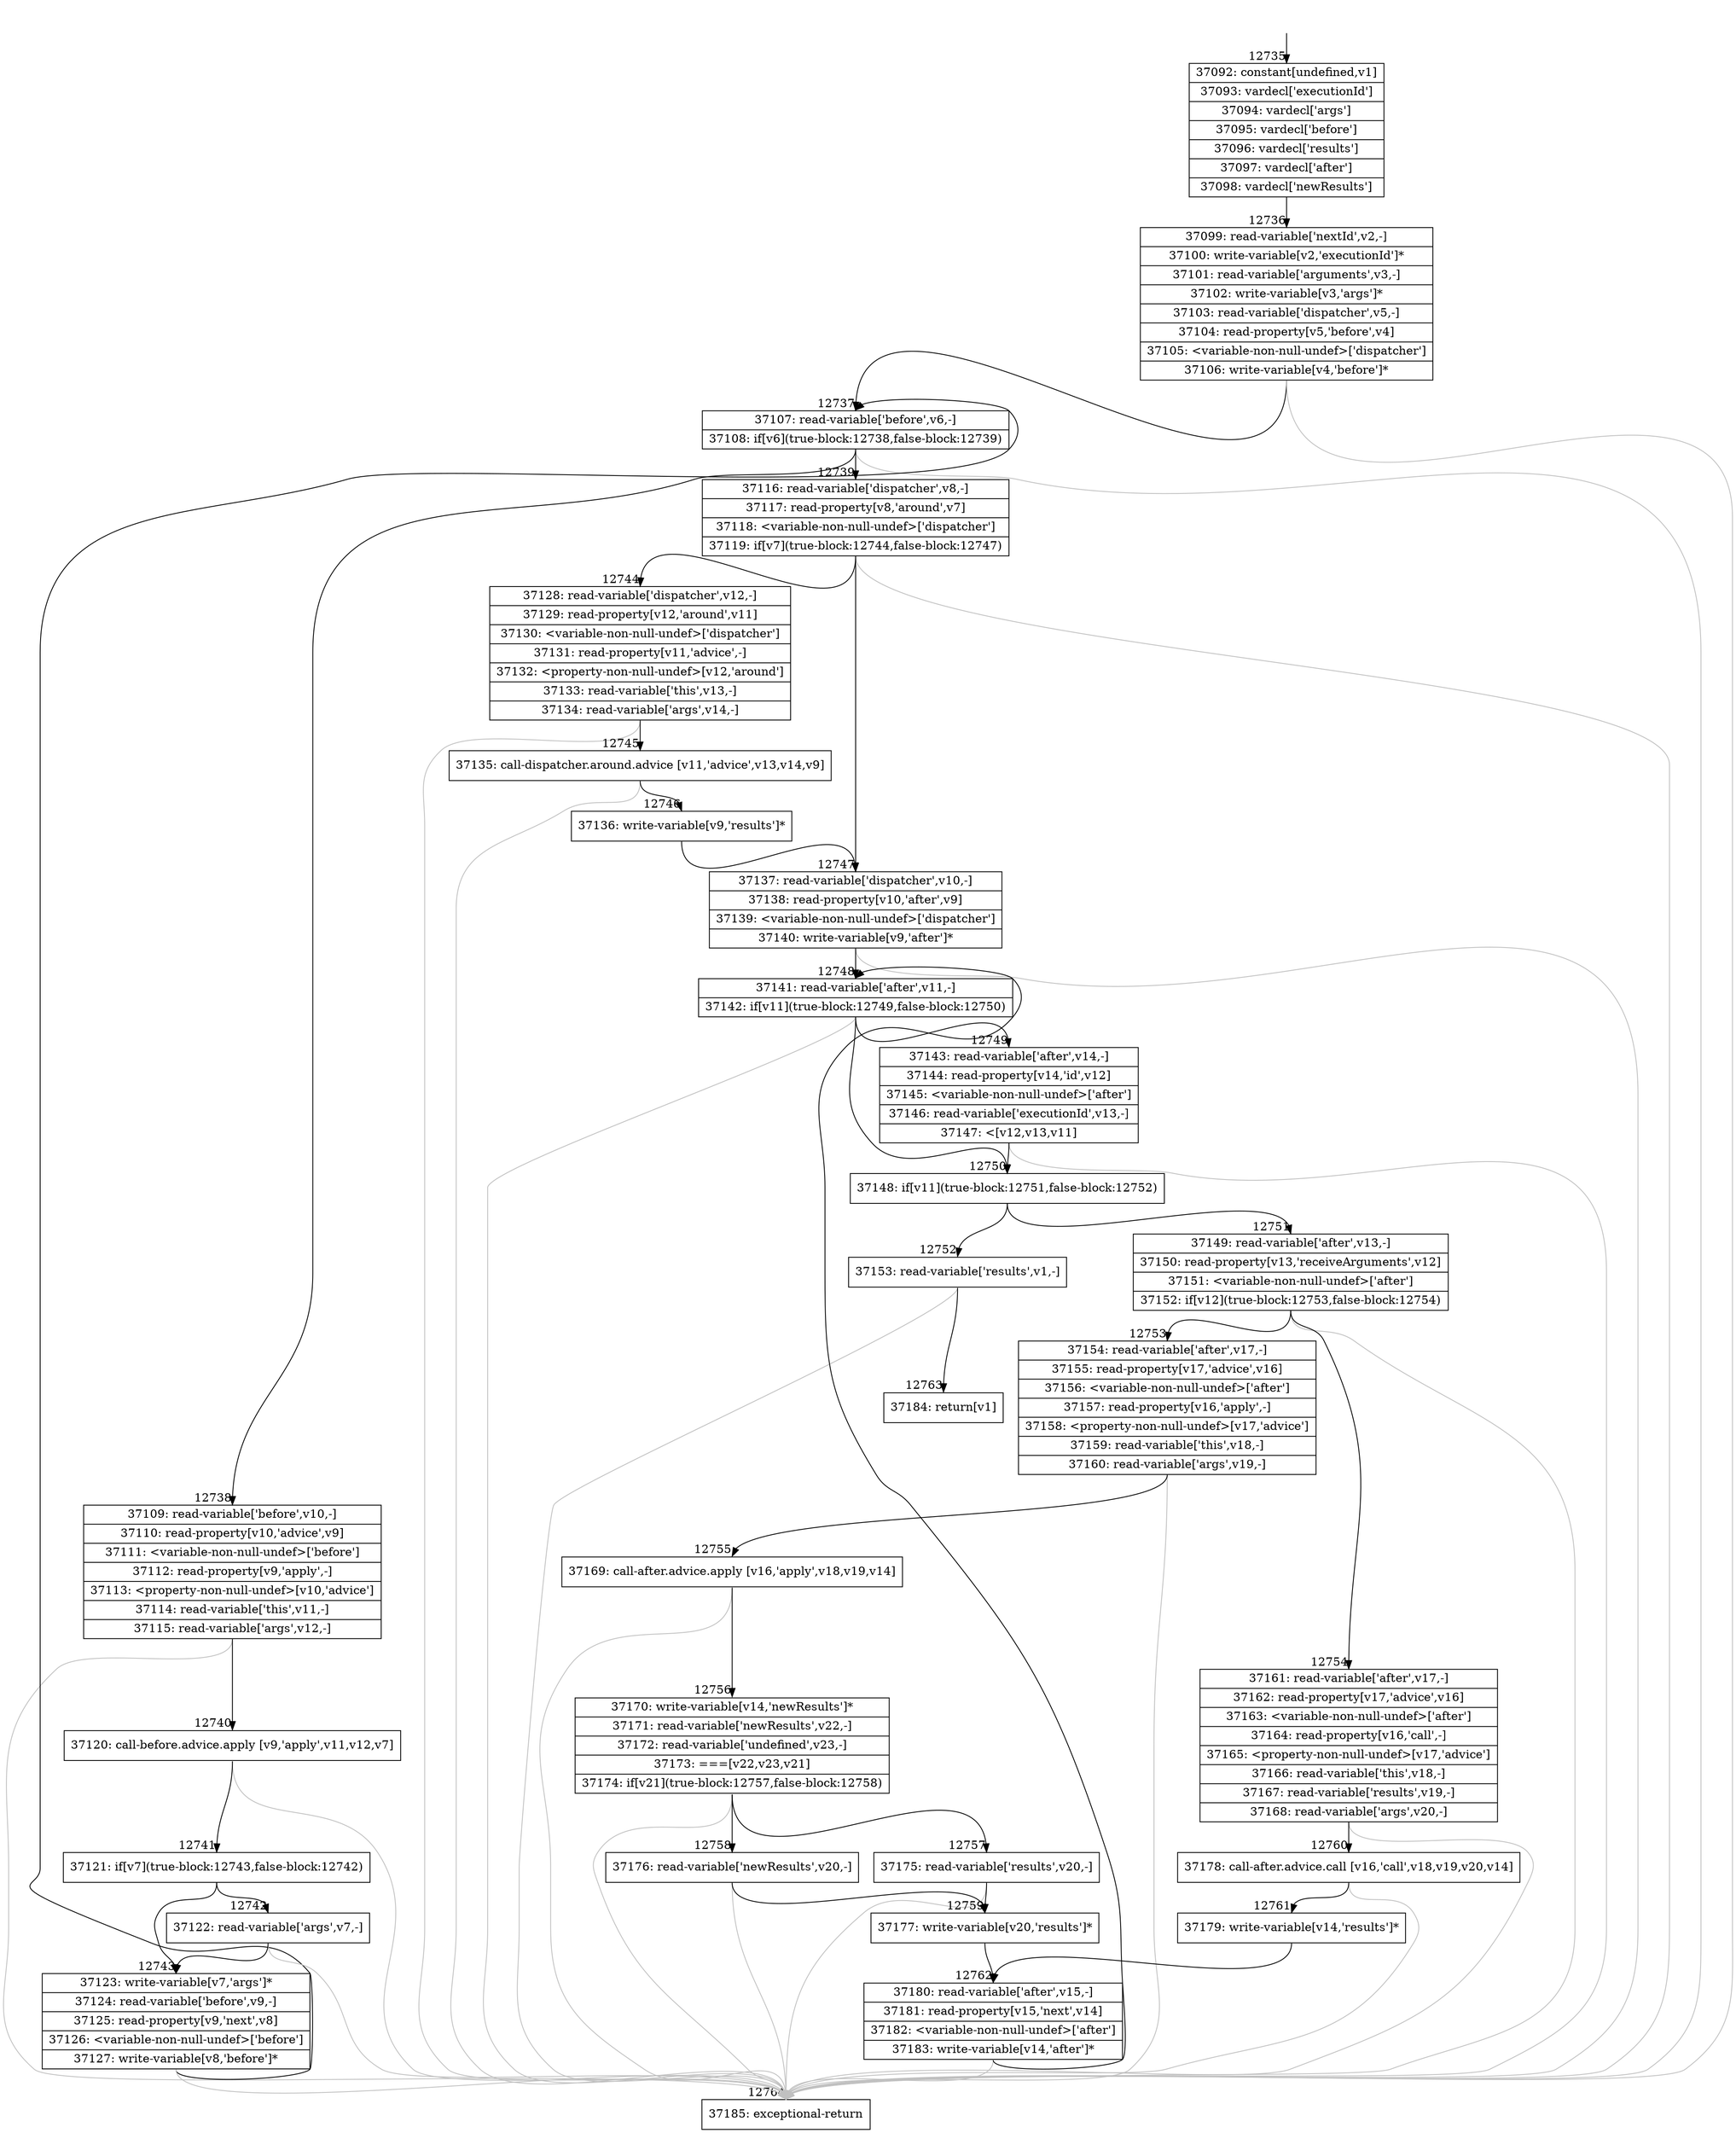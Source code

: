 digraph {
rankdir="TD"
BB_entry938[shape=none,label=""];
BB_entry938 -> BB12735 [tailport=s, headport=n, headlabel="    12735"]
BB12735 [shape=record label="{37092: constant[undefined,v1]|37093: vardecl['executionId']|37094: vardecl['args']|37095: vardecl['before']|37096: vardecl['results']|37097: vardecl['after']|37098: vardecl['newResults']}" ] 
BB12735 -> BB12736 [tailport=s, headport=n, headlabel="      12736"]
BB12736 [shape=record label="{37099: read-variable['nextId',v2,-]|37100: write-variable[v2,'executionId']*|37101: read-variable['arguments',v3,-]|37102: write-variable[v3,'args']*|37103: read-variable['dispatcher',v5,-]|37104: read-property[v5,'before',v4]|37105: \<variable-non-null-undef\>['dispatcher']|37106: write-variable[v4,'before']*}" ] 
BB12736 -> BB12737 [tailport=s, headport=n, headlabel="      12737"]
BB12736 -> BB12764 [tailport=s, headport=n, color=gray, headlabel="      12764"]
BB12737 [shape=record label="{37107: read-variable['before',v6,-]|37108: if[v6](true-block:12738,false-block:12739)}" ] 
BB12737 -> BB12738 [tailport=s, headport=n, headlabel="      12738"]
BB12737 -> BB12739 [tailport=s, headport=n, headlabel="      12739"]
BB12737 -> BB12764 [tailport=s, headport=n, color=gray]
BB12738 [shape=record label="{37109: read-variable['before',v10,-]|37110: read-property[v10,'advice',v9]|37111: \<variable-non-null-undef\>['before']|37112: read-property[v9,'apply',-]|37113: \<property-non-null-undef\>[v10,'advice']|37114: read-variable['this',v11,-]|37115: read-variable['args',v12,-]}" ] 
BB12738 -> BB12740 [tailport=s, headport=n, headlabel="      12740"]
BB12738 -> BB12764 [tailport=s, headport=n, color=gray]
BB12739 [shape=record label="{37116: read-variable['dispatcher',v8,-]|37117: read-property[v8,'around',v7]|37118: \<variable-non-null-undef\>['dispatcher']|37119: if[v7](true-block:12744,false-block:12747)}" ] 
BB12739 -> BB12744 [tailport=s, headport=n, headlabel="      12744"]
BB12739 -> BB12747 [tailport=s, headport=n, headlabel="      12747"]
BB12739 -> BB12764 [tailport=s, headport=n, color=gray]
BB12740 [shape=record label="{37120: call-before.advice.apply [v9,'apply',v11,v12,v7]}" ] 
BB12740 -> BB12741 [tailport=s, headport=n, headlabel="      12741"]
BB12740 -> BB12764 [tailport=s, headport=n, color=gray]
BB12741 [shape=record label="{37121: if[v7](true-block:12743,false-block:12742)}" ] 
BB12741 -> BB12743 [tailport=s, headport=n, headlabel="      12743"]
BB12741 -> BB12742 [tailport=s, headport=n, headlabel="      12742"]
BB12742 [shape=record label="{37122: read-variable['args',v7,-]}" ] 
BB12742 -> BB12743 [tailport=s, headport=n]
BB12742 -> BB12764 [tailport=s, headport=n, color=gray]
BB12743 [shape=record label="{37123: write-variable[v7,'args']*|37124: read-variable['before',v9,-]|37125: read-property[v9,'next',v8]|37126: \<variable-non-null-undef\>['before']|37127: write-variable[v8,'before']*}" ] 
BB12743 -> BB12737 [tailport=s, headport=n]
BB12743 -> BB12764 [tailport=s, headport=n, color=gray]
BB12744 [shape=record label="{37128: read-variable['dispatcher',v12,-]|37129: read-property[v12,'around',v11]|37130: \<variable-non-null-undef\>['dispatcher']|37131: read-property[v11,'advice',-]|37132: \<property-non-null-undef\>[v12,'around']|37133: read-variable['this',v13,-]|37134: read-variable['args',v14,-]}" ] 
BB12744 -> BB12745 [tailport=s, headport=n, headlabel="      12745"]
BB12744 -> BB12764 [tailport=s, headport=n, color=gray]
BB12745 [shape=record label="{37135: call-dispatcher.around.advice [v11,'advice',v13,v14,v9]}" ] 
BB12745 -> BB12746 [tailport=s, headport=n, headlabel="      12746"]
BB12745 -> BB12764 [tailport=s, headport=n, color=gray]
BB12746 [shape=record label="{37136: write-variable[v9,'results']*}" ] 
BB12746 -> BB12747 [tailport=s, headport=n]
BB12747 [shape=record label="{37137: read-variable['dispatcher',v10,-]|37138: read-property[v10,'after',v9]|37139: \<variable-non-null-undef\>['dispatcher']|37140: write-variable[v9,'after']*}" ] 
BB12747 -> BB12748 [tailport=s, headport=n, headlabel="      12748"]
BB12747 -> BB12764 [tailport=s, headport=n, color=gray]
BB12748 [shape=record label="{37141: read-variable['after',v11,-]|37142: if[v11](true-block:12749,false-block:12750)}" ] 
BB12748 -> BB12750 [tailport=s, headport=n, headlabel="      12750"]
BB12748 -> BB12749 [tailport=s, headport=n, headlabel="      12749"]
BB12748 -> BB12764 [tailport=s, headport=n, color=gray]
BB12749 [shape=record label="{37143: read-variable['after',v14,-]|37144: read-property[v14,'id',v12]|37145: \<variable-non-null-undef\>['after']|37146: read-variable['executionId',v13,-]|37147: \<[v12,v13,v11]}" ] 
BB12749 -> BB12750 [tailport=s, headport=n]
BB12749 -> BB12764 [tailport=s, headport=n, color=gray]
BB12750 [shape=record label="{37148: if[v11](true-block:12751,false-block:12752)}" ] 
BB12750 -> BB12751 [tailport=s, headport=n, headlabel="      12751"]
BB12750 -> BB12752 [tailport=s, headport=n, headlabel="      12752"]
BB12751 [shape=record label="{37149: read-variable['after',v13,-]|37150: read-property[v13,'receiveArguments',v12]|37151: \<variable-non-null-undef\>['after']|37152: if[v12](true-block:12753,false-block:12754)}" ] 
BB12751 -> BB12753 [tailport=s, headport=n, headlabel="      12753"]
BB12751 -> BB12754 [tailport=s, headport=n, headlabel="      12754"]
BB12751 -> BB12764 [tailport=s, headport=n, color=gray]
BB12752 [shape=record label="{37153: read-variable['results',v1,-]}" ] 
BB12752 -> BB12763 [tailport=s, headport=n, headlabel="      12763"]
BB12752 -> BB12764 [tailport=s, headport=n, color=gray]
BB12753 [shape=record label="{37154: read-variable['after',v17,-]|37155: read-property[v17,'advice',v16]|37156: \<variable-non-null-undef\>['after']|37157: read-property[v16,'apply',-]|37158: \<property-non-null-undef\>[v17,'advice']|37159: read-variable['this',v18,-]|37160: read-variable['args',v19,-]}" ] 
BB12753 -> BB12755 [tailport=s, headport=n, headlabel="      12755"]
BB12753 -> BB12764 [tailport=s, headport=n, color=gray]
BB12754 [shape=record label="{37161: read-variable['after',v17,-]|37162: read-property[v17,'advice',v16]|37163: \<variable-non-null-undef\>['after']|37164: read-property[v16,'call',-]|37165: \<property-non-null-undef\>[v17,'advice']|37166: read-variable['this',v18,-]|37167: read-variable['results',v19,-]|37168: read-variable['args',v20,-]}" ] 
BB12754 -> BB12760 [tailport=s, headport=n, headlabel="      12760"]
BB12754 -> BB12764 [tailport=s, headport=n, color=gray]
BB12755 [shape=record label="{37169: call-after.advice.apply [v16,'apply',v18,v19,v14]}" ] 
BB12755 -> BB12756 [tailport=s, headport=n, headlabel="      12756"]
BB12755 -> BB12764 [tailport=s, headport=n, color=gray]
BB12756 [shape=record label="{37170: write-variable[v14,'newResults']*|37171: read-variable['newResults',v22,-]|37172: read-variable['undefined',v23,-]|37173: ===[v22,v23,v21]|37174: if[v21](true-block:12757,false-block:12758)}" ] 
BB12756 -> BB12757 [tailport=s, headport=n, headlabel="      12757"]
BB12756 -> BB12758 [tailport=s, headport=n, headlabel="      12758"]
BB12756 -> BB12764 [tailport=s, headport=n, color=gray]
BB12757 [shape=record label="{37175: read-variable['results',v20,-]}" ] 
BB12757 -> BB12759 [tailport=s, headport=n, headlabel="      12759"]
BB12757 -> BB12764 [tailport=s, headport=n, color=gray]
BB12758 [shape=record label="{37176: read-variable['newResults',v20,-]}" ] 
BB12758 -> BB12759 [tailport=s, headport=n]
BB12758 -> BB12764 [tailport=s, headport=n, color=gray]
BB12759 [shape=record label="{37177: write-variable[v20,'results']*}" ] 
BB12759 -> BB12762 [tailport=s, headport=n, headlabel="      12762"]
BB12760 [shape=record label="{37178: call-after.advice.call [v16,'call',v18,v19,v20,v14]}" ] 
BB12760 -> BB12761 [tailport=s, headport=n, headlabel="      12761"]
BB12760 -> BB12764 [tailport=s, headport=n, color=gray]
BB12761 [shape=record label="{37179: write-variable[v14,'results']*}" ] 
BB12761 -> BB12762 [tailport=s, headport=n]
BB12762 [shape=record label="{37180: read-variable['after',v15,-]|37181: read-property[v15,'next',v14]|37182: \<variable-non-null-undef\>['after']|37183: write-variable[v14,'after']*}" ] 
BB12762 -> BB12748 [tailport=s, headport=n]
BB12762 -> BB12764 [tailport=s, headport=n, color=gray]
BB12763 [shape=record label="{37184: return[v1]}" ] 
BB12764 [shape=record label="{37185: exceptional-return}" ] 
//#$~ 17889
}
